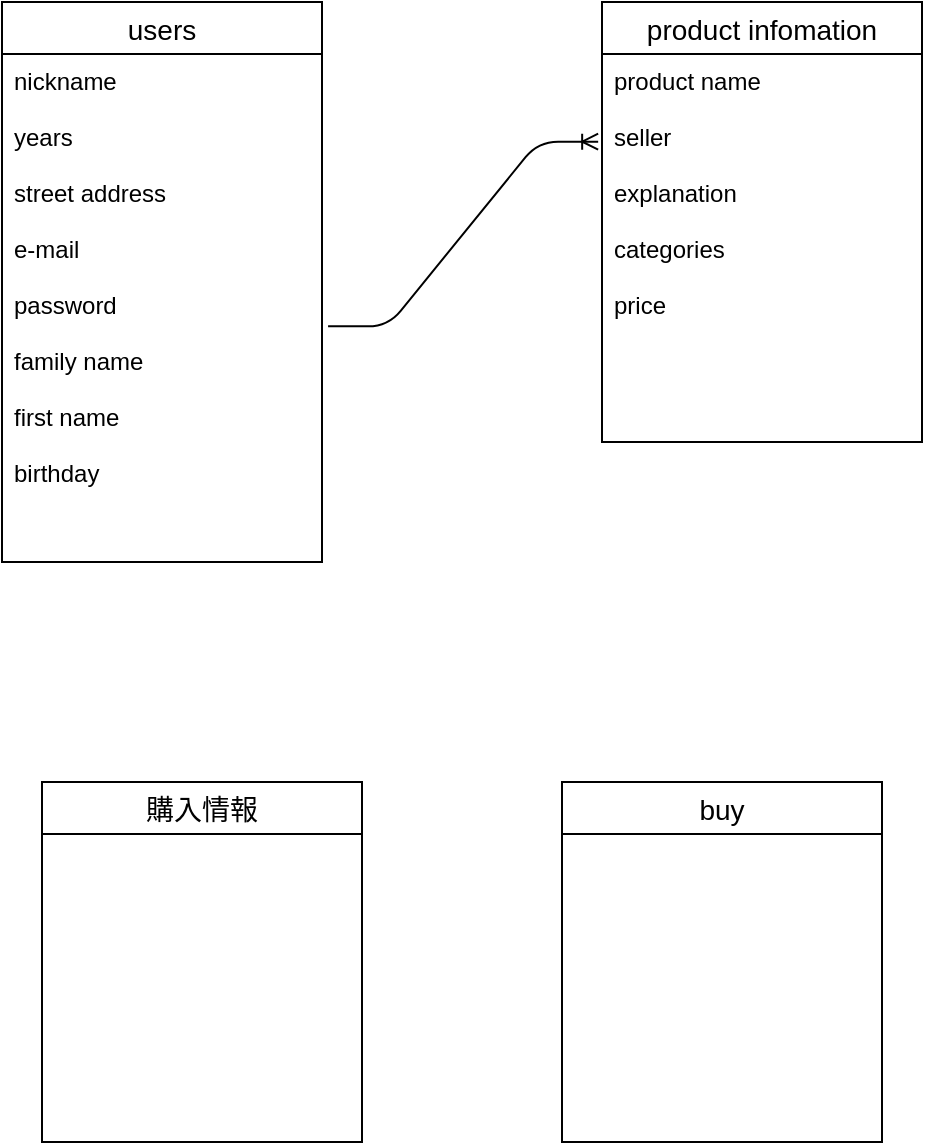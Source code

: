<mxfile version="13.10.0" type="embed">
    <diagram id="3IIw8CbPFBnKAKtbEUOs" name="Page-1">
        <mxGraphModel dx="1320" dy="900" grid="1" gridSize="10" guides="1" tooltips="1" connect="1" arrows="1" fold="1" page="1" pageScale="1" pageWidth="850" pageHeight="1100" math="0" shadow="0">
            <root>
                <mxCell id="0"/>
                <mxCell id="1" parent="0"/>
                <mxCell id="2" value="users" style="swimlane;fontStyle=0;childLayout=stackLayout;horizontal=1;startSize=26;horizontalStack=0;resizeParent=1;resizeParentMax=0;resizeLast=0;collapsible=1;marginBottom=0;align=center;fontSize=14;" parent="1" vertex="1">
                    <mxGeometry x="20" y="180" width="160" height="280" as="geometry"/>
                </mxCell>
                <mxCell id="3" value="nickname&#10;&#10;years&#10;&#10;street address&#10;&#10;e-mail&#10;&#10;password&#10;&#10;family name&#10;&#10;first name&#10;&#10;birthday&#10;&#10;&#10;" style="text;strokeColor=none;fillColor=none;spacingLeft=4;spacingRight=4;overflow=hidden;rotatable=0;points=[[0,0.5],[1,0.5]];portConstraint=eastwest;fontSize=12;" parent="2" vertex="1">
                    <mxGeometry y="26" width="160" height="254" as="geometry"/>
                </mxCell>
                <mxCell id="6" value="product infomation" style="swimlane;fontStyle=0;childLayout=stackLayout;horizontal=1;startSize=26;horizontalStack=0;resizeParent=1;resizeParentMax=0;resizeLast=0;collapsible=1;marginBottom=0;align=center;fontSize=14;" parent="1" vertex="1">
                    <mxGeometry x="320" y="180" width="160" height="220" as="geometry">
                        <mxRectangle x="265" y="280" width="90" height="26" as="alternateBounds"/>
                    </mxGeometry>
                </mxCell>
                <mxCell id="9" value="product name&#10;&#10;seller&#10;&#10;explanation&#10;&#10;categories&#10;&#10;price&#10;&#10;&#10;" style="text;strokeColor=none;fillColor=none;spacingLeft=4;spacingRight=4;overflow=hidden;rotatable=0;points=[[0,0.5],[1,0.5]];portConstraint=eastwest;fontSize=12;" parent="6" vertex="1">
                    <mxGeometry y="26" width="160" height="194" as="geometry"/>
                </mxCell>
                <mxCell id="23" value="購入情報" style="swimlane;fontStyle=0;childLayout=stackLayout;horizontal=1;startSize=26;horizontalStack=0;resizeParent=1;resizeParentMax=0;resizeLast=0;collapsible=1;marginBottom=0;align=center;fontSize=14;" parent="1" vertex="1">
                    <mxGeometry x="40" y="570" width="160" height="180" as="geometry">
                        <mxRectangle x="300" y="540" width="50" height="26" as="alternateBounds"/>
                    </mxGeometry>
                </mxCell>
                <mxCell id="36" value="" style="edgeStyle=entityRelationEdgeStyle;fontSize=12;html=1;endArrow=ERoneToMany;exitX=1.019;exitY=0.536;exitDx=0;exitDy=0;exitPerimeter=0;entryX=-0.012;entryY=0.226;entryDx=0;entryDy=0;entryPerimeter=0;" parent="1" source="3" target="9" edge="1">
                    <mxGeometry width="100" height="100" relative="1" as="geometry">
                        <mxPoint x="190" y="440" as="sourcePoint"/>
                        <mxPoint x="290" y="340" as="targetPoint"/>
                    </mxGeometry>
                </mxCell>
                <mxCell id="46" value="buy" style="swimlane;fontStyle=0;childLayout=stackLayout;horizontal=1;startSize=26;horizontalStack=0;resizeParent=1;resizeParentMax=0;resizeLast=0;collapsible=1;marginBottom=0;align=center;fontSize=14;" vertex="1" parent="1">
                    <mxGeometry x="300" y="570" width="160" height="180" as="geometry">
                        <mxRectangle x="300" y="540" width="50" height="26" as="alternateBounds"/>
                    </mxGeometry>
                </mxCell>
            </root>
        </mxGraphModel>
    </diagram>
</mxfile>